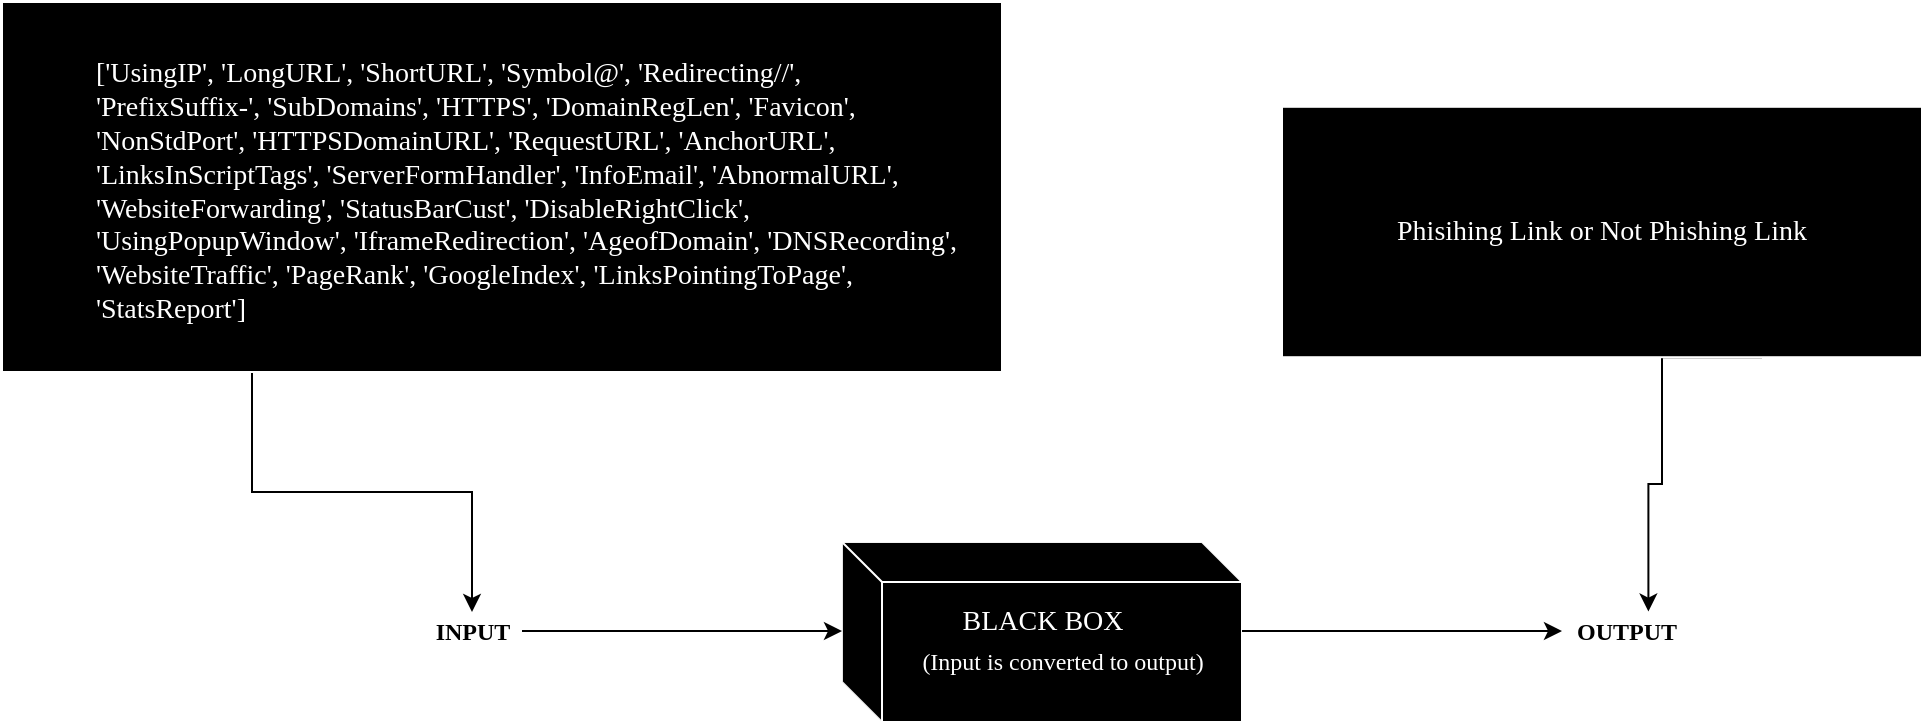 <mxfile version="15.2.7" type="device"><diagram id="jr-VwduLPSzpn3HxY2Bo" name="Page-1"><mxGraphModel dx="1851" dy="1753" grid="1" gridSize="10" guides="1" tooltips="1" connect="1" arrows="1" fold="1" page="1" pageScale="1" pageWidth="827" pageHeight="1169" math="0" shadow="0"><root><mxCell id="0"/><mxCell id="1" parent="0"/><mxCell id="_cUb5UOBhi9Awuh0HrRL-1" value="" style="shape=cube;whiteSpace=wrap;html=1;boundedLbl=1;backgroundOutline=1;darkOpacity=0.05;darkOpacity2=0.1;fillColor=#000000;strokeColor=#FFFFFF;fontFamily=Times New Roman;" vertex="1" parent="1"><mxGeometry x="400" y="250" width="200" height="90" as="geometry"/></mxCell><mxCell id="_cUb5UOBhi9Awuh0HrRL-2" value="&lt;font color=&quot;#ffffff&quot; style=&quot;font-size: 14px&quot;&gt;BLACK BOX&lt;/font&gt;" style="text;html=1;align=center;verticalAlign=middle;resizable=0;points=[];autosize=1;strokeColor=none;fillColor=none;fontFamily=Times New Roman;" vertex="1" parent="1"><mxGeometry x="450" y="280" width="100" height="20" as="geometry"/></mxCell><mxCell id="_cUb5UOBhi9Awuh0HrRL-3" value="&lt;font style=&quot;background-color: rgb(0 , 0 , 0)&quot; color=&quot;#ffffff&quot;&gt;(Input is converted to output)&lt;/font&gt;" style="text;html=1;align=center;verticalAlign=middle;resizable=0;points=[];autosize=1;strokeColor=none;fillColor=none;fontFamily=Times New Roman;" vertex="1" parent="1"><mxGeometry x="430" y="300" width="160" height="20" as="geometry"/></mxCell><mxCell id="_cUb5UOBhi9Awuh0HrRL-4" value="" style="endArrow=classic;html=1;fontFamily=Times New Roman;" edge="1" parent="1"><mxGeometry width="50" height="50" relative="1" as="geometry"><mxPoint x="240" y="294.5" as="sourcePoint"/><mxPoint x="400" y="294.5" as="targetPoint"/></mxGeometry></mxCell><mxCell id="_cUb5UOBhi9Awuh0HrRL-6" value="&lt;font&gt;&lt;b&gt;INPUT&lt;/b&gt;&lt;/font&gt;" style="text;html=1;align=center;verticalAlign=middle;resizable=0;points=[];autosize=1;strokeColor=none;fillColor=none;fontFamily=Times New Roman;" vertex="1" parent="1"><mxGeometry x="190" y="285" width="50" height="20" as="geometry"/></mxCell><mxCell id="_cUb5UOBhi9Awuh0HrRL-27" style="edgeStyle=orthogonalEdgeStyle;rounded=0;orthogonalLoop=1;jettySize=auto;html=1;exitX=0.25;exitY=1;exitDx=0;exitDy=0;fontFamily=Times New Roman;fontColor=#FFFFFF;" edge="1" parent="1" source="_cUb5UOBhi9Awuh0HrRL-13" target="_cUb5UOBhi9Awuh0HrRL-6"><mxGeometry relative="1" as="geometry"/></mxCell><mxCell id="_cUb5UOBhi9Awuh0HrRL-13" value="" style="rounded=0;whiteSpace=wrap;html=1;fontColor=#FFFFFF;strokeColor=#FFFFFF;fillColor=#000000;fontFamily=Times New Roman;" vertex="1" parent="1"><mxGeometry x="-20" y="-20" width="500" height="185" as="geometry"/></mxCell><mxCell id="_cUb5UOBhi9Awuh0HrRL-16" value="&lt;div style=&quot;text-align: justify ; font-size: 14px&quot;&gt;&lt;font style=&quot;font-size: 14px&quot;&gt;&amp;nbsp; &amp;nbsp; &amp;nbsp; &amp;nbsp;['UsingIP', 'LongURL', 'ShortURL', 'Symbol@', 'Redirecting//',&lt;/font&gt;&lt;/div&gt;&lt;div style=&quot;text-align: justify ; font-size: 14px&quot;&gt;&lt;font style=&quot;font-size: 14px&quot;&gt;&amp;nbsp; &amp;nbsp; &amp;nbsp; &amp;nbsp;'PrefixSuffix-', 'SubDomains', 'HTTPS', 'DomainRegLen', 'Favicon',&lt;/font&gt;&lt;/div&gt;&lt;div style=&quot;text-align: justify ; font-size: 14px&quot;&gt;&lt;font style=&quot;font-size: 14px&quot;&gt;&amp;nbsp; &amp;nbsp; &amp;nbsp; &amp;nbsp;'NonStdPort', 'HTTPSDomainURL', 'RequestURL', 'AnchorURL',&lt;/font&gt;&lt;/div&gt;&lt;div style=&quot;text-align: justify ; font-size: 14px&quot;&gt;&lt;font style=&quot;font-size: 14px&quot;&gt;&amp;nbsp; &amp;nbsp; &amp;nbsp; &amp;nbsp;'LinksInScriptTags', 'ServerFormHandler', 'InfoEmail', 'AbnormalURL',&lt;/font&gt;&lt;/div&gt;&lt;div style=&quot;text-align: justify ; font-size: 14px&quot;&gt;&lt;font style=&quot;font-size: 14px&quot;&gt;&amp;nbsp; &amp;nbsp; &amp;nbsp; &amp;nbsp;'WebsiteForwarding', 'StatusBarCust', 'DisableRightClick',&lt;/font&gt;&lt;/div&gt;&lt;div style=&quot;text-align: justify ; font-size: 14px&quot;&gt;&lt;font style=&quot;font-size: 14px&quot;&gt;&amp;nbsp; &amp;nbsp; &amp;nbsp; &amp;nbsp;'UsingPopupWindow', 'IframeRedirection', 'AgeofDomain', 'DNSRecording',&lt;/font&gt;&lt;/div&gt;&lt;div style=&quot;text-align: justify ; font-size: 14px&quot;&gt;&lt;font style=&quot;font-size: 14px&quot;&gt;&amp;nbsp; &amp;nbsp; &amp;nbsp; &amp;nbsp;'WebsiteTraffic', 'PageRank', 'GoogleIndex', 'LinksPointingToPage',&lt;/font&gt;&lt;/div&gt;&lt;div style=&quot;text-align: justify ; font-size: 14px&quot;&gt;&lt;font style=&quot;font-size: 14px&quot;&gt;&amp;nbsp; &amp;nbsp; &amp;nbsp; &amp;nbsp;'StatsReport']&lt;/font&gt;&lt;/div&gt;" style="text;html=1;strokeColor=none;fillColor=none;align=center;verticalAlign=middle;whiteSpace=wrap;rounded=0;fontColor=#FFFFFF;fontFamily=Times New Roman;" vertex="1" parent="1"><mxGeometry width="460" height="150" as="geometry"/></mxCell><mxCell id="_cUb5UOBhi9Awuh0HrRL-20" value="" style="endArrow=classic;html=1;fontFamily=Times New Roman;" edge="1" parent="1"><mxGeometry width="50" height="50" relative="1" as="geometry"><mxPoint x="600" y="294.5" as="sourcePoint"/><mxPoint x="760" y="294.5" as="targetPoint"/></mxGeometry></mxCell><mxCell id="_cUb5UOBhi9Awuh0HrRL-21" value="&lt;font&gt;&lt;b&gt;OUTPUT&lt;/b&gt;&lt;/font&gt;" style="text;html=1;align=center;verticalAlign=middle;resizable=0;points=[];autosize=1;strokeColor=none;fillColor=none;fontFamily=Times New Roman;" vertex="1" parent="1"><mxGeometry x="757" y="285" width="70" height="20" as="geometry"/></mxCell><mxCell id="_cUb5UOBhi9Awuh0HrRL-23" value="&lt;div style=&quot;text-align: justify;&quot;&gt;&amp;nbsp; &amp;nbsp; &amp;nbsp; &amp;nbsp;['UsingIP', 'LongURL', 'ShortURL', 'Symbol@', 'Redirecting//',&lt;/div&gt;&lt;div style=&quot;text-align: justify;&quot;&gt;&amp;nbsp; &amp;nbsp; &amp;nbsp; &amp;nbsp;'PrefixSuffix-', 'SubDomains', 'HTTPS', 'DomainRegLen', 'Favicon',&lt;/div&gt;&lt;div style=&quot;text-align: justify;&quot;&gt;&amp;nbsp; &amp;nbsp; &amp;nbsp; &amp;nbsp;'NonStdPort', 'HTTPSDomainURL', 'RequestURL', 'AnchorURL',&lt;/div&gt;&lt;div style=&quot;text-align: justify;&quot;&gt;&amp;nbsp; &amp;nbsp; &amp;nbsp; &amp;nbsp;'LinksInScriptTags', 'ServerFormHandler', 'InfoEmail', 'AbnormalURL',&lt;/div&gt;&lt;div style=&quot;text-align: justify;&quot;&gt;&amp;nbsp; &amp;nbsp; &amp;nbsp; &amp;nbsp;'WebsiteForwarding', 'StatusBarCust', 'DisableRightClick',&lt;/div&gt;&lt;div style=&quot;text-align: justify;&quot;&gt;&amp;nbsp; &amp;nbsp; &amp;nbsp; &amp;nbsp;'UsingPopupWindow', 'IframeRedirection', 'AgeofDomain', 'DNSRecording',&lt;/div&gt;&lt;div style=&quot;text-align: justify;&quot;&gt;&amp;nbsp; &amp;nbsp; &amp;nbsp; &amp;nbsp;'WebsiteTraffic', 'PageRank', 'GoogleIndex', 'LinksPointingToPage',&lt;/div&gt;&lt;div style=&quot;text-align: justify;&quot;&gt;&amp;nbsp; &amp;nbsp; &amp;nbsp; &amp;nbsp;'StatsReport']&lt;/div&gt;" style="text;html=1;strokeColor=none;fillColor=none;align=center;verticalAlign=middle;whiteSpace=wrap;rounded=0;fontColor=#FFFFFF;fontFamily=Times New Roman;" vertex="1" parent="1"><mxGeometry x="590" y="39.8" width="290" height="100.2" as="geometry"/></mxCell><mxCell id="_cUb5UOBhi9Awuh0HrRL-25" style="edgeStyle=orthogonalEdgeStyle;rounded=0;orthogonalLoop=1;jettySize=auto;html=1;exitX=0.75;exitY=1;exitDx=0;exitDy=0;entryX=0.66;entryY=-0.01;entryDx=0;entryDy=0;entryPerimeter=0;fontColor=#FFFFFF;fontFamily=Times New Roman;" edge="1" parent="1" source="_cUb5UOBhi9Awuh0HrRL-24" target="_cUb5UOBhi9Awuh0HrRL-21"><mxGeometry relative="1" as="geometry"><Array as="points"><mxPoint x="810" y="221"/><mxPoint x="803" y="221"/></Array></mxGeometry></mxCell><mxCell id="_cUb5UOBhi9Awuh0HrRL-24" value="&lt;font style=&quot;font-size: 14px&quot;&gt;Phisihing Link or Not Phishing Link&lt;/font&gt;" style="rounded=0;whiteSpace=wrap;html=1;fontColor=#FFFFFF;strokeColor=#FFFFFF;fillColor=#000000;fontFamily=Times New Roman;" vertex="1" parent="1"><mxGeometry x="620" y="32.4" width="320" height="125.2" as="geometry"/></mxCell></root></mxGraphModel></diagram></mxfile>